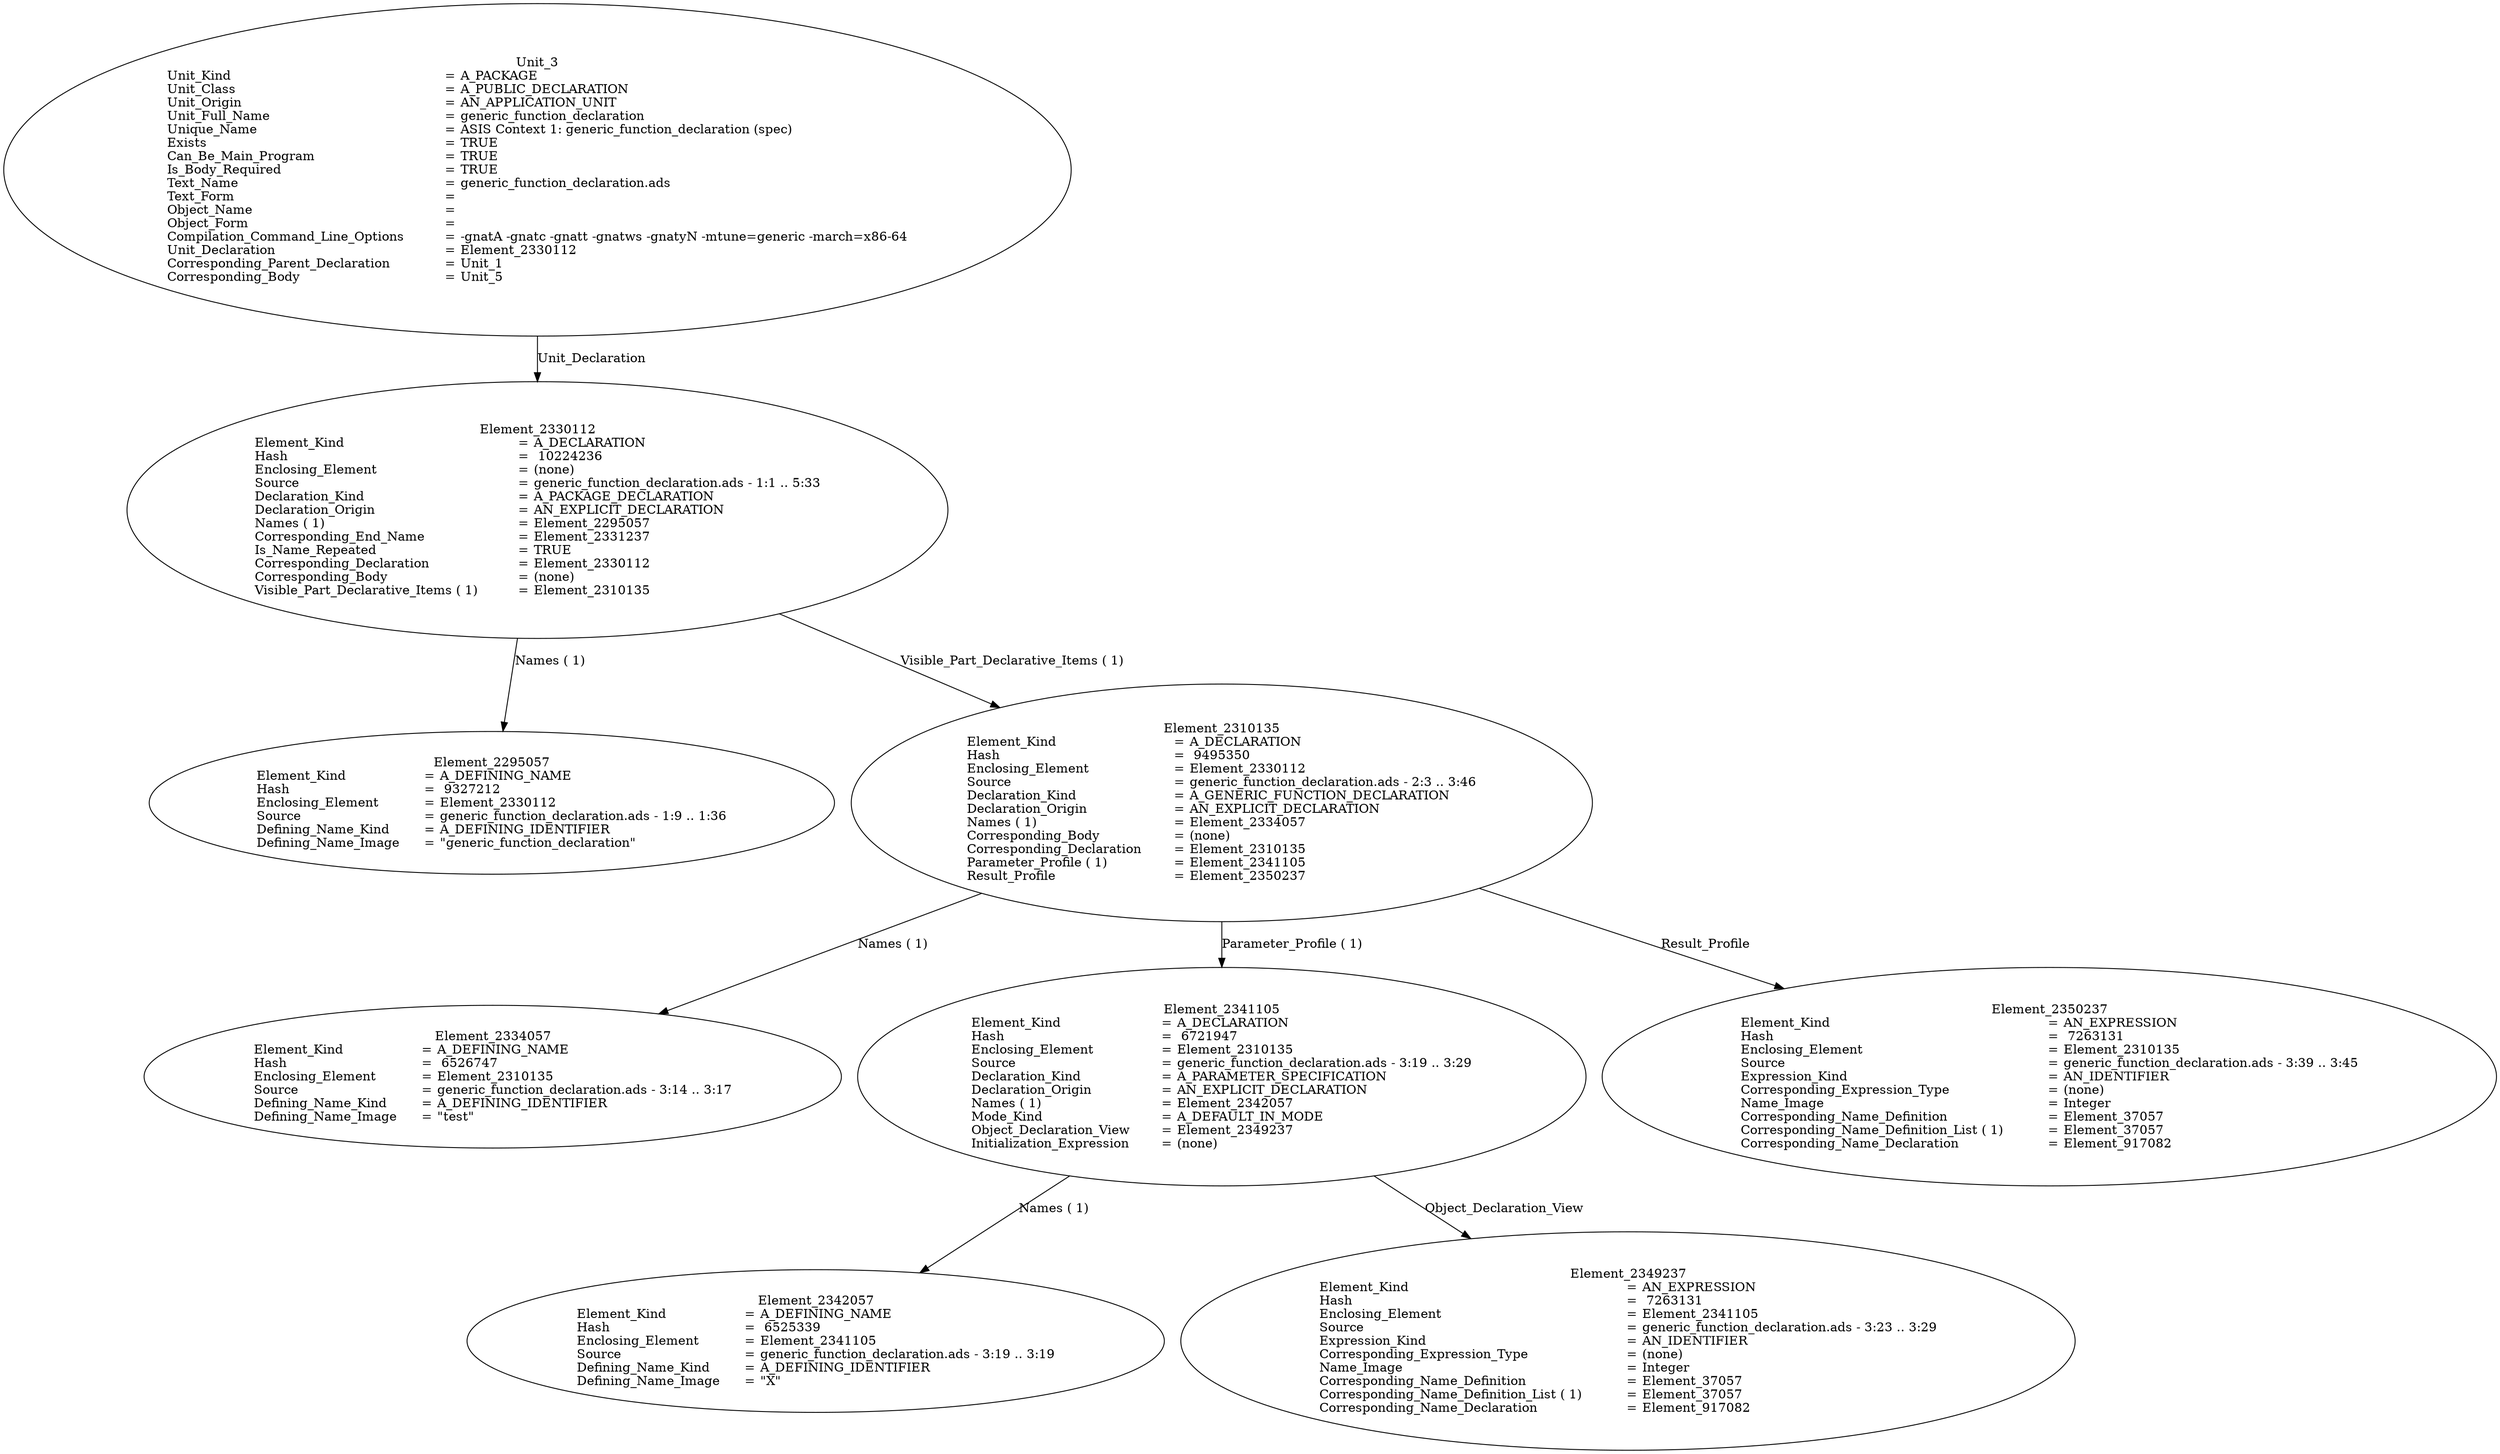 digraph "generic_function_declaration.adt" {
  Unit_3 -> Element_2330112
      [ label=Unit_Declaration ];
  Unit_3
      [ label=<<TABLE BORDER="0" CELLBORDER="0" CELLSPACING="0" CELLPADDING="0"> 
          <TR><TD COLSPAN="3">Unit_3</TD></TR>
          <TR><TD ALIGN="LEFT">Unit_Kind   </TD><TD> = </TD><TD ALIGN="LEFT">A_PACKAGE</TD></TR>
          <TR><TD ALIGN="LEFT">Unit_Class   </TD><TD> = </TD><TD ALIGN="LEFT">A_PUBLIC_DECLARATION</TD></TR>
          <TR><TD ALIGN="LEFT">Unit_Origin   </TD><TD> = </TD><TD ALIGN="LEFT">AN_APPLICATION_UNIT</TD></TR>
          <TR><TD ALIGN="LEFT">Unit_Full_Name    </TD><TD> = </TD><TD ALIGN="LEFT">generic_function_declaration</TD></TR>
          <TR><TD ALIGN="LEFT">Unique_Name   </TD><TD> = </TD><TD ALIGN="LEFT">ASIS Context 1: generic_function_declaration (spec)</TD></TR>
          <TR><TD ALIGN="LEFT">Exists  </TD><TD> = </TD><TD ALIGN="LEFT">TRUE</TD></TR>
          <TR><TD ALIGN="LEFT">Can_Be_Main_Program     </TD><TD> = </TD><TD ALIGN="LEFT">TRUE</TD></TR>
          <TR><TD ALIGN="LEFT">Is_Body_Required     </TD><TD> = </TD><TD ALIGN="LEFT">TRUE</TD></TR>
          <TR><TD ALIGN="LEFT">Text_Name   </TD><TD> = </TD><TD ALIGN="LEFT">generic_function_declaration.ads</TD></TR>
          <TR><TD ALIGN="LEFT">Text_Form   </TD><TD> = </TD><TD ALIGN="LEFT"></TD></TR>
          <TR><TD ALIGN="LEFT">Object_Name   </TD><TD> = </TD><TD ALIGN="LEFT"></TD></TR>
          <TR><TD ALIGN="LEFT">Object_Form   </TD><TD> = </TD><TD ALIGN="LEFT"></TD></TR>
          <TR><TD ALIGN="LEFT">Compilation_Command_Line_Options         </TD><TD> = </TD><TD ALIGN="LEFT">-gnatA -gnatc -gnatt -gnatws -gnatyN -mtune=generic -march=x86-64</TD></TR>
          <TR><TD ALIGN="LEFT">Unit_Declaration     </TD><TD> = </TD><TD ALIGN="LEFT">Element_2330112</TD></TR>
          <TR><TD ALIGN="LEFT">Corresponding_Parent_Declaration         </TD><TD> = </TD><TD ALIGN="LEFT">Unit_1</TD></TR>
          <TR><TD ALIGN="LEFT">Corresponding_Body     </TD><TD> = </TD><TD ALIGN="LEFT">Unit_5</TD></TR>
          </TABLE>> ];
  Element_2330112 -> Element_2295057
      [ label="Names ( 1)" ];
  Element_2330112 -> Element_2310135
      [ label="Visible_Part_Declarative_Items ( 1)" ];
  Element_2330112
      [ label=<<TABLE BORDER="0" CELLBORDER="0" CELLSPACING="0" CELLPADDING="0"> 
          <TR><TD COLSPAN="3">Element_2330112</TD></TR>
          <TR><TD ALIGN="LEFT">Element_Kind    </TD><TD> = </TD><TD ALIGN="LEFT">A_DECLARATION</TD></TR>
          <TR><TD ALIGN="LEFT">Hash  </TD><TD> = </TD><TD ALIGN="LEFT"> 10224236</TD></TR>
          <TR><TD ALIGN="LEFT">Enclosing_Element     </TD><TD> = </TD><TD ALIGN="LEFT">(none)</TD></TR>
          <TR><TD ALIGN="LEFT">Source  </TD><TD> = </TD><TD ALIGN="LEFT">generic_function_declaration.ads - 1:1 .. 5:33</TD></TR>
          <TR><TD ALIGN="LEFT">Declaration_Kind     </TD><TD> = </TD><TD ALIGN="LEFT">A_PACKAGE_DECLARATION</TD></TR>
          <TR><TD ALIGN="LEFT">Declaration_Origin     </TD><TD> = </TD><TD ALIGN="LEFT">AN_EXPLICIT_DECLARATION</TD></TR>
          <TR><TD ALIGN="LEFT">Names ( 1)   </TD><TD> = </TD><TD ALIGN="LEFT">Element_2295057</TD></TR>
          <TR><TD ALIGN="LEFT">Corresponding_End_Name      </TD><TD> = </TD><TD ALIGN="LEFT">Element_2331237</TD></TR>
          <TR><TD ALIGN="LEFT">Is_Name_Repeated     </TD><TD> = </TD><TD ALIGN="LEFT">TRUE</TD></TR>
          <TR><TD ALIGN="LEFT">Corresponding_Declaration       </TD><TD> = </TD><TD ALIGN="LEFT">Element_2330112</TD></TR>
          <TR><TD ALIGN="LEFT">Corresponding_Body     </TD><TD> = </TD><TD ALIGN="LEFT">(none)</TD></TR>
          <TR><TD ALIGN="LEFT">Visible_Part_Declarative_Items ( 1)         </TD><TD> = </TD><TD ALIGN="LEFT">Element_2310135</TD></TR>
          </TABLE>> ];
  Element_2295057
      [ label=<<TABLE BORDER="0" CELLBORDER="0" CELLSPACING="0" CELLPADDING="0"> 
          <TR><TD COLSPAN="3">Element_2295057</TD></TR>
          <TR><TD ALIGN="LEFT">Element_Kind    </TD><TD> = </TD><TD ALIGN="LEFT">A_DEFINING_NAME</TD></TR>
          <TR><TD ALIGN="LEFT">Hash  </TD><TD> = </TD><TD ALIGN="LEFT"> 9327212</TD></TR>
          <TR><TD ALIGN="LEFT">Enclosing_Element     </TD><TD> = </TD><TD ALIGN="LEFT">Element_2330112</TD></TR>
          <TR><TD ALIGN="LEFT">Source  </TD><TD> = </TD><TD ALIGN="LEFT">generic_function_declaration.ads - 1:9 .. 1:36</TD></TR>
          <TR><TD ALIGN="LEFT">Defining_Name_Kind     </TD><TD> = </TD><TD ALIGN="LEFT">A_DEFINING_IDENTIFIER</TD></TR>
          <TR><TD ALIGN="LEFT">Defining_Name_Image     </TD><TD> = </TD><TD ALIGN="LEFT">"generic_function_declaration"</TD></TR>
          </TABLE>> ];
  Element_2310135 -> Element_2334057
      [ label="Names ( 1)" ];
  Element_2310135 -> Element_2341105
      [ label="Parameter_Profile ( 1)" ];
  Element_2310135 -> Element_2350237
      [ label=Result_Profile ];
  Element_2310135
      [ label=<<TABLE BORDER="0" CELLBORDER="0" CELLSPACING="0" CELLPADDING="0"> 
          <TR><TD COLSPAN="3">Element_2310135</TD></TR>
          <TR><TD ALIGN="LEFT">Element_Kind    </TD><TD> = </TD><TD ALIGN="LEFT">A_DECLARATION</TD></TR>
          <TR><TD ALIGN="LEFT">Hash  </TD><TD> = </TD><TD ALIGN="LEFT"> 9495350</TD></TR>
          <TR><TD ALIGN="LEFT">Enclosing_Element     </TD><TD> = </TD><TD ALIGN="LEFT">Element_2330112</TD></TR>
          <TR><TD ALIGN="LEFT">Source  </TD><TD> = </TD><TD ALIGN="LEFT">generic_function_declaration.ads - 2:3 .. 3:46</TD></TR>
          <TR><TD ALIGN="LEFT">Declaration_Kind     </TD><TD> = </TD><TD ALIGN="LEFT">A_GENERIC_FUNCTION_DECLARATION</TD></TR>
          <TR><TD ALIGN="LEFT">Declaration_Origin     </TD><TD> = </TD><TD ALIGN="LEFT">AN_EXPLICIT_DECLARATION</TD></TR>
          <TR><TD ALIGN="LEFT">Names ( 1)   </TD><TD> = </TD><TD ALIGN="LEFT">Element_2334057</TD></TR>
          <TR><TD ALIGN="LEFT">Corresponding_Body     </TD><TD> = </TD><TD ALIGN="LEFT">(none)</TD></TR>
          <TR><TD ALIGN="LEFT">Corresponding_Declaration       </TD><TD> = </TD><TD ALIGN="LEFT">Element_2310135</TD></TR>
          <TR><TD ALIGN="LEFT">Parameter_Profile ( 1)      </TD><TD> = </TD><TD ALIGN="LEFT">Element_2341105</TD></TR>
          <TR><TD ALIGN="LEFT">Result_Profile    </TD><TD> = </TD><TD ALIGN="LEFT">Element_2350237</TD></TR>
          </TABLE>> ];
  Element_2334057
      [ label=<<TABLE BORDER="0" CELLBORDER="0" CELLSPACING="0" CELLPADDING="0"> 
          <TR><TD COLSPAN="3">Element_2334057</TD></TR>
          <TR><TD ALIGN="LEFT">Element_Kind    </TD><TD> = </TD><TD ALIGN="LEFT">A_DEFINING_NAME</TD></TR>
          <TR><TD ALIGN="LEFT">Hash  </TD><TD> = </TD><TD ALIGN="LEFT"> 6526747</TD></TR>
          <TR><TD ALIGN="LEFT">Enclosing_Element     </TD><TD> = </TD><TD ALIGN="LEFT">Element_2310135</TD></TR>
          <TR><TD ALIGN="LEFT">Source  </TD><TD> = </TD><TD ALIGN="LEFT">generic_function_declaration.ads - 3:14 .. 3:17</TD></TR>
          <TR><TD ALIGN="LEFT">Defining_Name_Kind     </TD><TD> = </TD><TD ALIGN="LEFT">A_DEFINING_IDENTIFIER</TD></TR>
          <TR><TD ALIGN="LEFT">Defining_Name_Image     </TD><TD> = </TD><TD ALIGN="LEFT">"test"</TD></TR>
          </TABLE>> ];
  Element_2341105 -> Element_2342057
      [ label="Names ( 1)" ];
  Element_2341105 -> Element_2349237
      [ label=Object_Declaration_View ];
  Element_2341105
      [ label=<<TABLE BORDER="0" CELLBORDER="0" CELLSPACING="0" CELLPADDING="0"> 
          <TR><TD COLSPAN="3">Element_2341105</TD></TR>
          <TR><TD ALIGN="LEFT">Element_Kind    </TD><TD> = </TD><TD ALIGN="LEFT">A_DECLARATION</TD></TR>
          <TR><TD ALIGN="LEFT">Hash  </TD><TD> = </TD><TD ALIGN="LEFT"> 6721947</TD></TR>
          <TR><TD ALIGN="LEFT">Enclosing_Element     </TD><TD> = </TD><TD ALIGN="LEFT">Element_2310135</TD></TR>
          <TR><TD ALIGN="LEFT">Source  </TD><TD> = </TD><TD ALIGN="LEFT">generic_function_declaration.ads - 3:19 .. 3:29</TD></TR>
          <TR><TD ALIGN="LEFT">Declaration_Kind     </TD><TD> = </TD><TD ALIGN="LEFT">A_PARAMETER_SPECIFICATION</TD></TR>
          <TR><TD ALIGN="LEFT">Declaration_Origin     </TD><TD> = </TD><TD ALIGN="LEFT">AN_EXPLICIT_DECLARATION</TD></TR>
          <TR><TD ALIGN="LEFT">Names ( 1)   </TD><TD> = </TD><TD ALIGN="LEFT">Element_2342057</TD></TR>
          <TR><TD ALIGN="LEFT">Mode_Kind   </TD><TD> = </TD><TD ALIGN="LEFT">A_DEFAULT_IN_MODE</TD></TR>
          <TR><TD ALIGN="LEFT">Object_Declaration_View      </TD><TD> = </TD><TD ALIGN="LEFT">Element_2349237</TD></TR>
          <TR><TD ALIGN="LEFT">Initialization_Expression       </TD><TD> = </TD><TD ALIGN="LEFT">(none)</TD></TR>
          </TABLE>> ];
  Element_2342057
      [ label=<<TABLE BORDER="0" CELLBORDER="0" CELLSPACING="0" CELLPADDING="0"> 
          <TR><TD COLSPAN="3">Element_2342057</TD></TR>
          <TR><TD ALIGN="LEFT">Element_Kind    </TD><TD> = </TD><TD ALIGN="LEFT">A_DEFINING_NAME</TD></TR>
          <TR><TD ALIGN="LEFT">Hash  </TD><TD> = </TD><TD ALIGN="LEFT"> 6525339</TD></TR>
          <TR><TD ALIGN="LEFT">Enclosing_Element     </TD><TD> = </TD><TD ALIGN="LEFT">Element_2341105</TD></TR>
          <TR><TD ALIGN="LEFT">Source  </TD><TD> = </TD><TD ALIGN="LEFT">generic_function_declaration.ads - 3:19 .. 3:19</TD></TR>
          <TR><TD ALIGN="LEFT">Defining_Name_Kind     </TD><TD> = </TD><TD ALIGN="LEFT">A_DEFINING_IDENTIFIER</TD></TR>
          <TR><TD ALIGN="LEFT">Defining_Name_Image     </TD><TD> = </TD><TD ALIGN="LEFT">"X"</TD></TR>
          </TABLE>> ];
  Element_2349237
      [ label=<<TABLE BORDER="0" CELLBORDER="0" CELLSPACING="0" CELLPADDING="0"> 
          <TR><TD COLSPAN="3">Element_2349237</TD></TR>
          <TR><TD ALIGN="LEFT">Element_Kind    </TD><TD> = </TD><TD ALIGN="LEFT">AN_EXPRESSION</TD></TR>
          <TR><TD ALIGN="LEFT">Hash  </TD><TD> = </TD><TD ALIGN="LEFT"> 7263131</TD></TR>
          <TR><TD ALIGN="LEFT">Enclosing_Element     </TD><TD> = </TD><TD ALIGN="LEFT">Element_2341105</TD></TR>
          <TR><TD ALIGN="LEFT">Source  </TD><TD> = </TD><TD ALIGN="LEFT">generic_function_declaration.ads - 3:23 .. 3:29</TD></TR>
          <TR><TD ALIGN="LEFT">Expression_Kind    </TD><TD> = </TD><TD ALIGN="LEFT">AN_IDENTIFIER</TD></TR>
          <TR><TD ALIGN="LEFT">Corresponding_Expression_Type        </TD><TD> = </TD><TD ALIGN="LEFT">(none)</TD></TR>
          <TR><TD ALIGN="LEFT">Name_Image   </TD><TD> = </TD><TD ALIGN="LEFT">Integer</TD></TR>
          <TR><TD ALIGN="LEFT">Corresponding_Name_Definition        </TD><TD> = </TD><TD ALIGN="LEFT">Element_37057</TD></TR>
          <TR><TD ALIGN="LEFT">Corresponding_Name_Definition_List ( 1)          </TD><TD> = </TD><TD ALIGN="LEFT">Element_37057</TD></TR>
          <TR><TD ALIGN="LEFT">Corresponding_Name_Declaration        </TD><TD> = </TD><TD ALIGN="LEFT">Element_917082</TD></TR>
          </TABLE>> ];
  Element_2350237
      [ label=<<TABLE BORDER="0" CELLBORDER="0" CELLSPACING="0" CELLPADDING="0"> 
          <TR><TD COLSPAN="3">Element_2350237</TD></TR>
          <TR><TD ALIGN="LEFT">Element_Kind    </TD><TD> = </TD><TD ALIGN="LEFT">AN_EXPRESSION</TD></TR>
          <TR><TD ALIGN="LEFT">Hash  </TD><TD> = </TD><TD ALIGN="LEFT"> 7263131</TD></TR>
          <TR><TD ALIGN="LEFT">Enclosing_Element     </TD><TD> = </TD><TD ALIGN="LEFT">Element_2310135</TD></TR>
          <TR><TD ALIGN="LEFT">Source  </TD><TD> = </TD><TD ALIGN="LEFT">generic_function_declaration.ads - 3:39 .. 3:45</TD></TR>
          <TR><TD ALIGN="LEFT">Expression_Kind    </TD><TD> = </TD><TD ALIGN="LEFT">AN_IDENTIFIER</TD></TR>
          <TR><TD ALIGN="LEFT">Corresponding_Expression_Type        </TD><TD> = </TD><TD ALIGN="LEFT">(none)</TD></TR>
          <TR><TD ALIGN="LEFT">Name_Image   </TD><TD> = </TD><TD ALIGN="LEFT">Integer</TD></TR>
          <TR><TD ALIGN="LEFT">Corresponding_Name_Definition        </TD><TD> = </TD><TD ALIGN="LEFT">Element_37057</TD></TR>
          <TR><TD ALIGN="LEFT">Corresponding_Name_Definition_List ( 1)          </TD><TD> = </TD><TD ALIGN="LEFT">Element_37057</TD></TR>
          <TR><TD ALIGN="LEFT">Corresponding_Name_Declaration        </TD><TD> = </TD><TD ALIGN="LEFT">Element_917082</TD></TR>
          </TABLE>> ]
}
